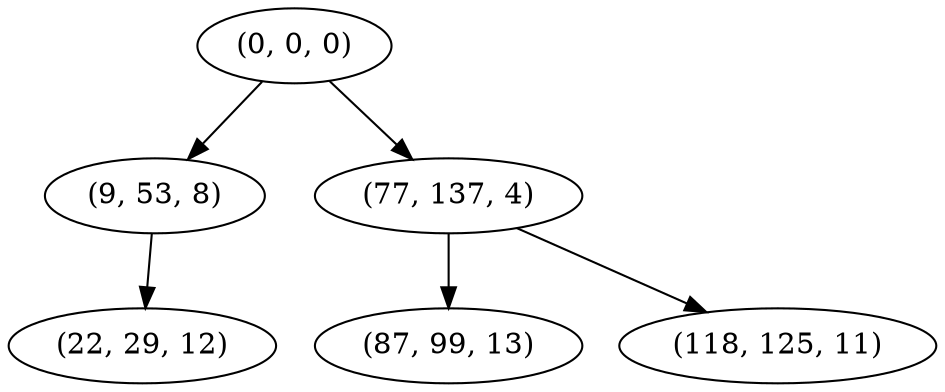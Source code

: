 digraph tree {
    "(0, 0, 0)";
    "(9, 53, 8)";
    "(22, 29, 12)";
    "(77, 137, 4)";
    "(87, 99, 13)";
    "(118, 125, 11)";
    "(0, 0, 0)" -> "(9, 53, 8)";
    "(0, 0, 0)" -> "(77, 137, 4)";
    "(9, 53, 8)" -> "(22, 29, 12)";
    "(77, 137, 4)" -> "(87, 99, 13)";
    "(77, 137, 4)" -> "(118, 125, 11)";
}
